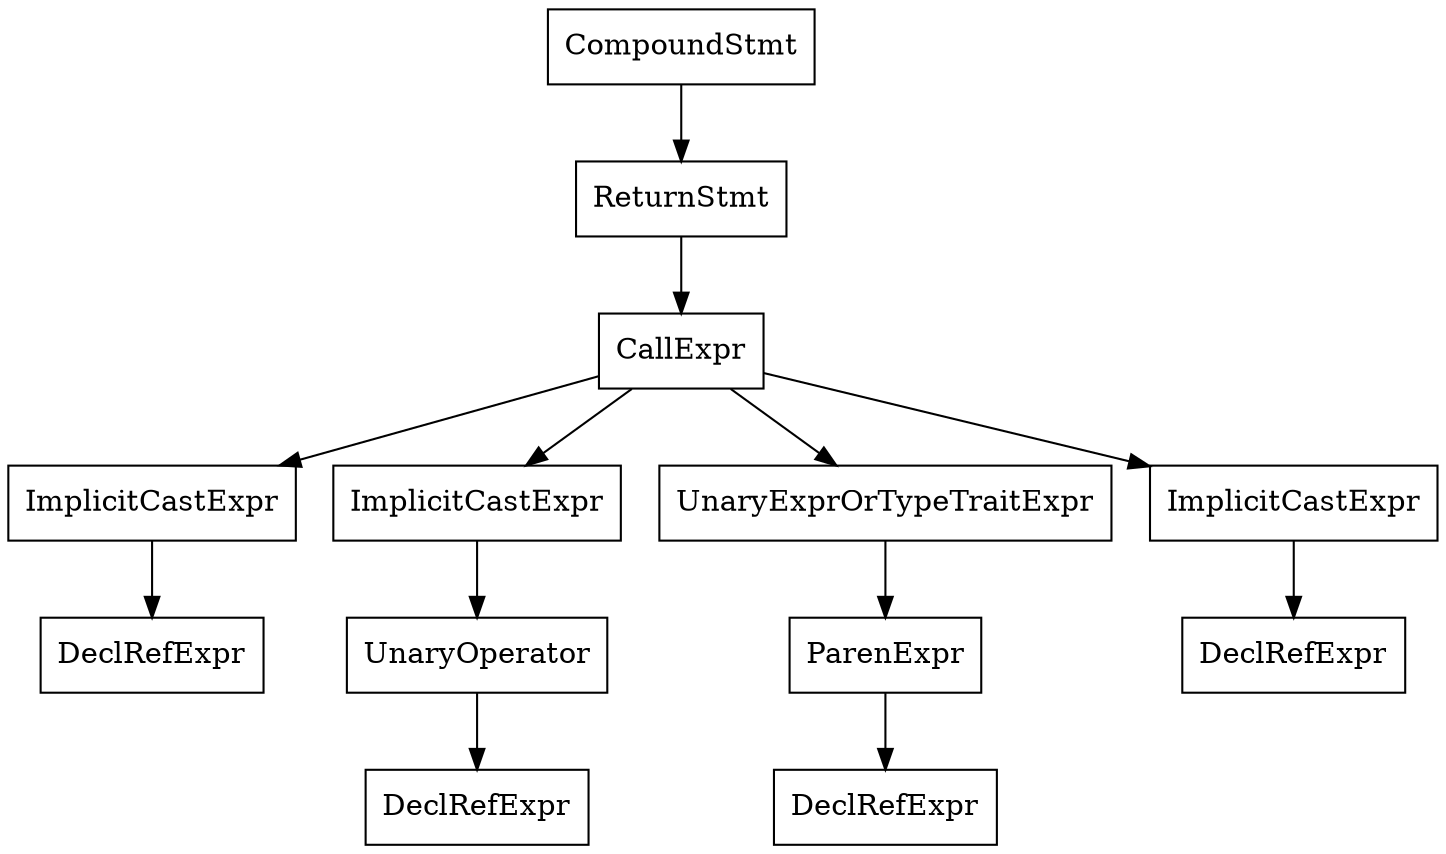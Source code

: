digraph unnamed {

	Node0x55e7aac3e0e0 [shape=record,label="{CompoundStmt}"];
	Node0x55e7aac3e0e0 -> Node0x55e7aac3e0d0;
	Node0x55e7aac3e0d0 [shape=record,label="{ReturnStmt}"];
	Node0x55e7aac3e0d0 -> Node0x55e7aac3e068;
	Node0x55e7aac3e068 [shape=record,label="{CallExpr}"];
	Node0x55e7aac3e068 -> Node0x55e7aac3e050;
	Node0x55e7aac3e068 -> Node0x55e7aac3e0a0;
	Node0x55e7aac3e068 -> Node0x55e7aac3dff0;
	Node0x55e7aac3e068 -> Node0x55e7aac3e0b8;
	Node0x55e7aac3e050 [shape=record,label="{ImplicitCastExpr}"];
	Node0x55e7aac3e050 -> Node0x55e7aac3e030;
	Node0x55e7aac3e030 [shape=record,label="{DeclRefExpr}"];
	Node0x55e7aac3e0a0 [shape=record,label="{ImplicitCastExpr}"];
	Node0x55e7aac3e0a0 -> Node0x55e7aac3df98;
	Node0x55e7aac3df98 [shape=record,label="{UnaryOperator}"];
	Node0x55e7aac3df98 -> Node0x55e7aac3df20;
	Node0x55e7aac3df20 [shape=record,label="{DeclRefExpr}"];
	Node0x55e7aac3dff0 [shape=record,label="{UnaryExprOrTypeTraitExpr}"];
	Node0x55e7aac3dff0 -> Node0x55e7aac3dfd0;
	Node0x55e7aac3dfd0 [shape=record,label="{ParenExpr}"];
	Node0x55e7aac3dfd0 -> Node0x55e7aac3dfb0;
	Node0x55e7aac3dfb0 [shape=record,label="{DeclRefExpr}"];
	Node0x55e7aac3e0b8 [shape=record,label="{ImplicitCastExpr}"];
	Node0x55e7aac3e0b8 -> Node0x55e7aac3e010;
	Node0x55e7aac3e010 [shape=record,label="{DeclRefExpr}"];
}
